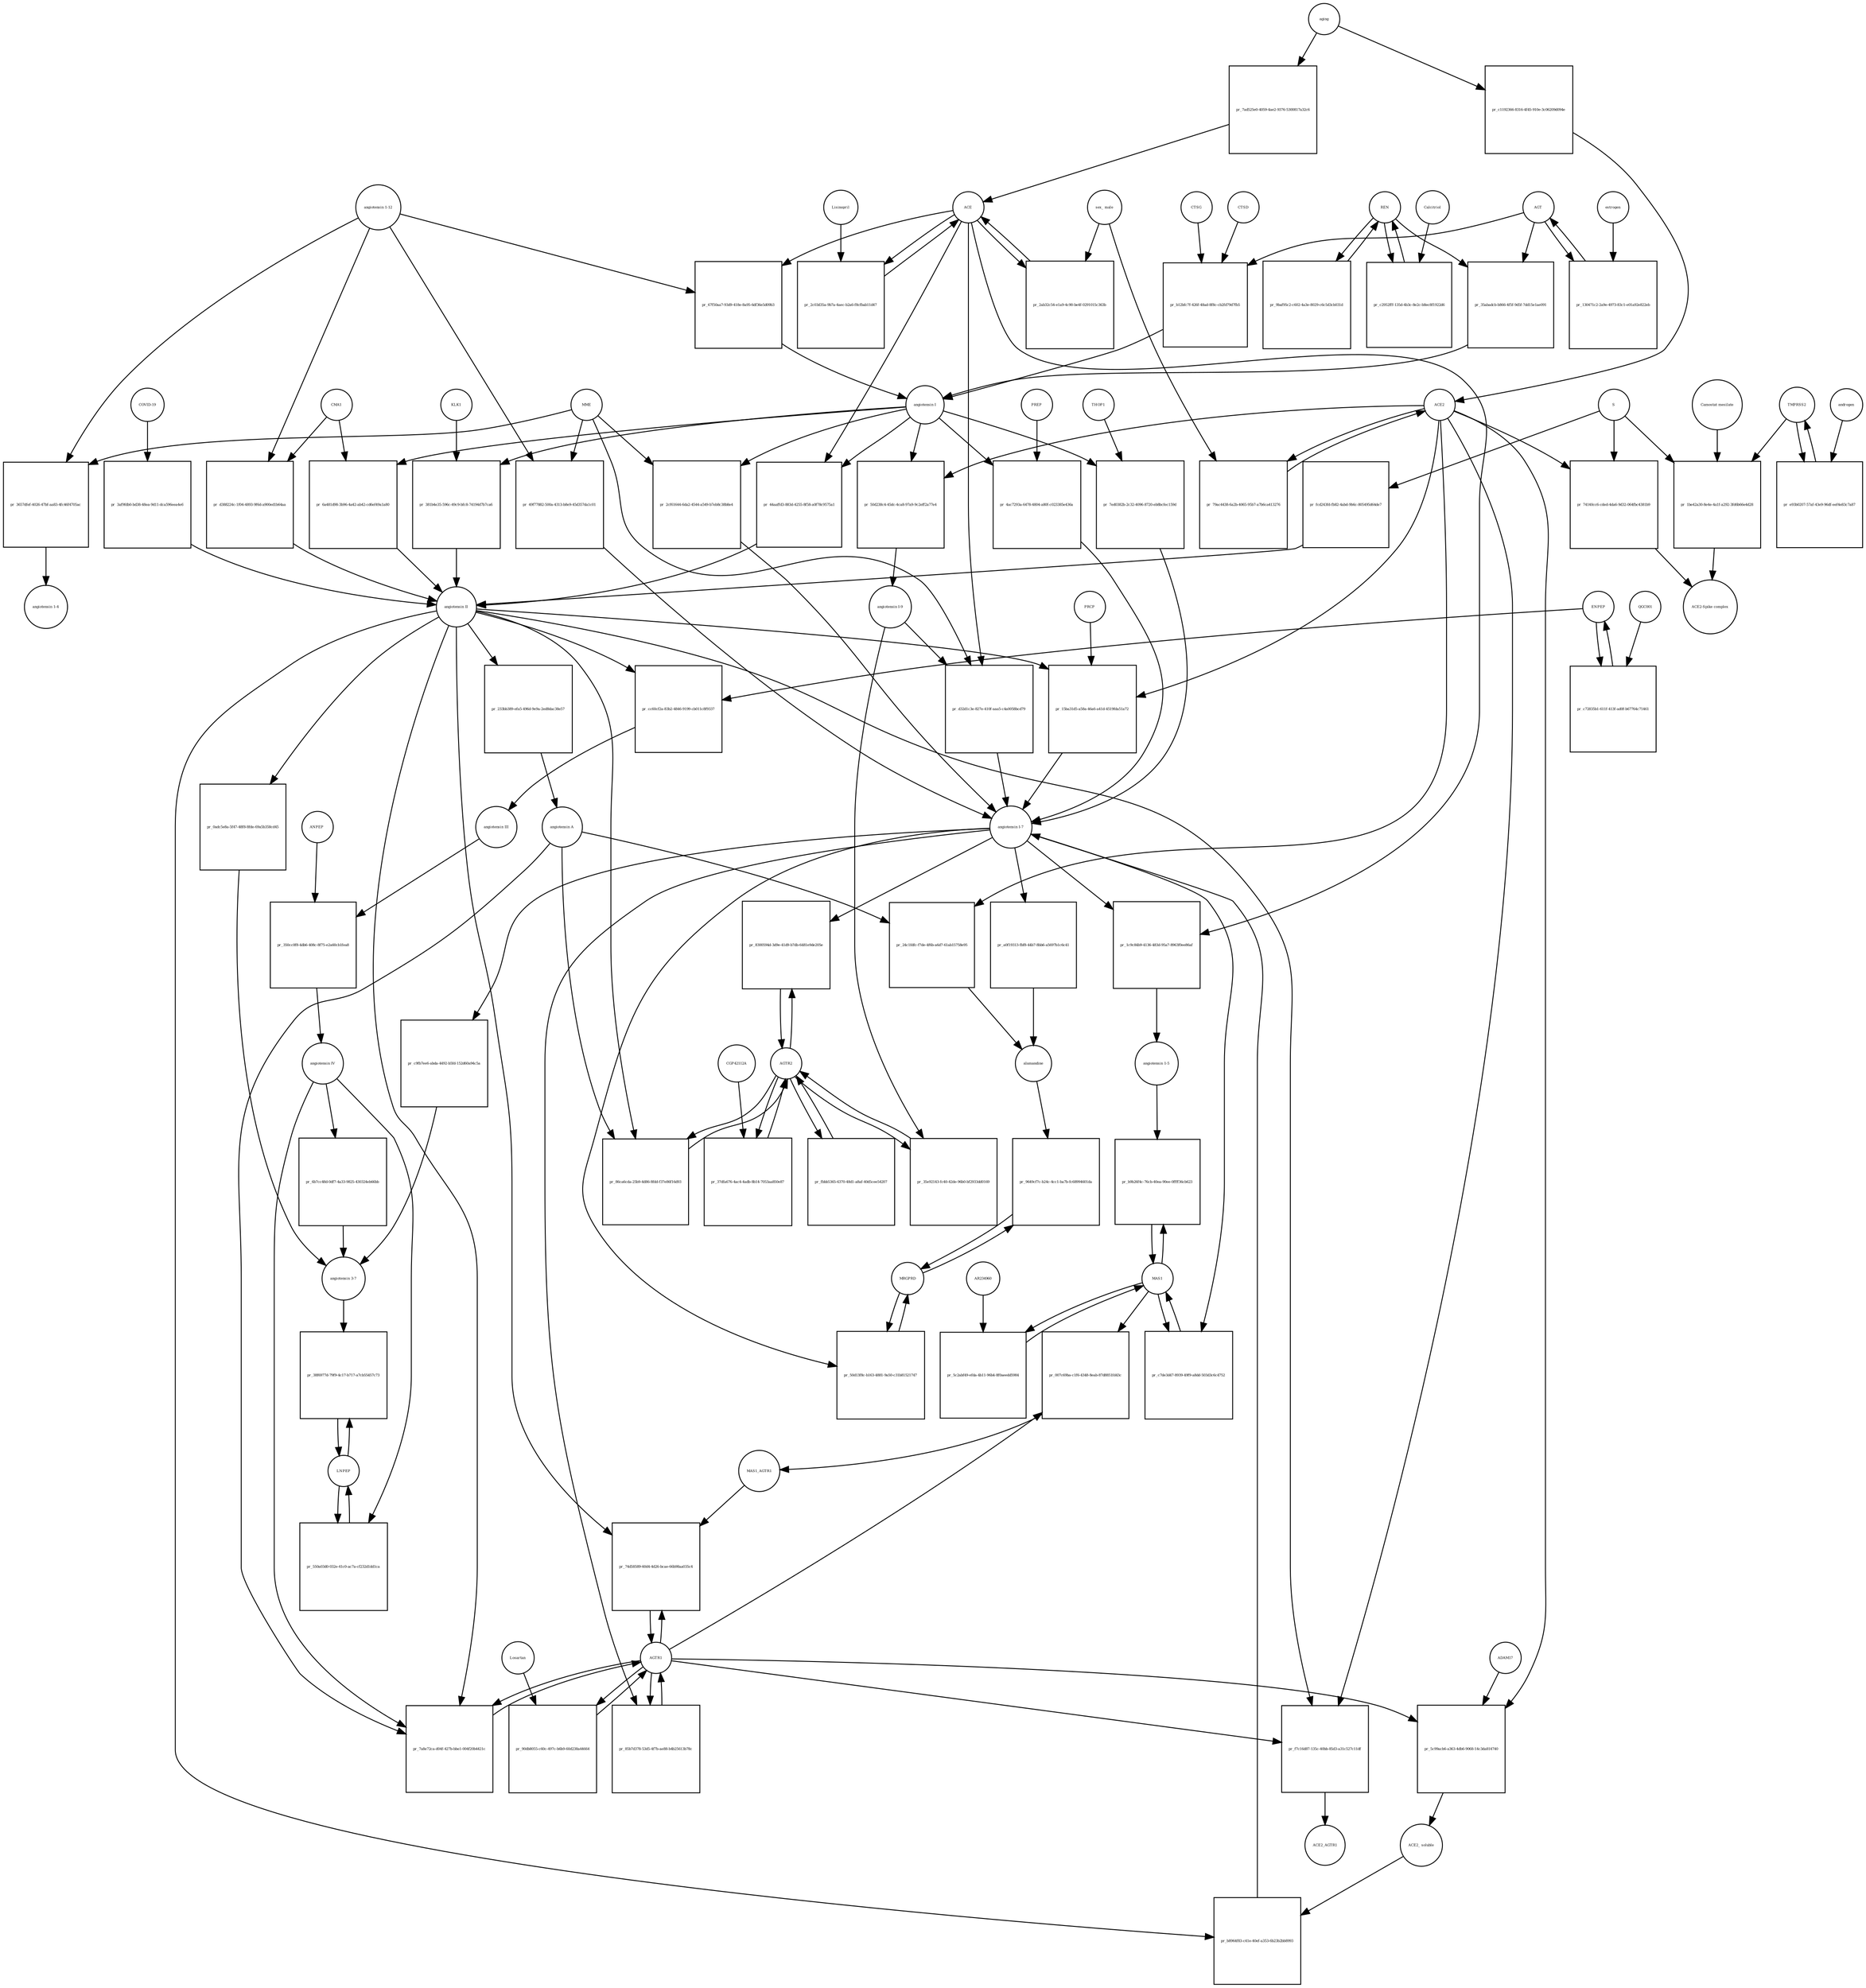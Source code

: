 strict digraph  {
"angiotensin I" [annotation="urn_miriam_obo.chebi_CHEBI%3A2718", bipartite=0, cls="simple chemical", fontsize=4, label="angiotensin I", shape=circle];
"pr_44aaffd3-883d-4255-8f58-a0f78c9575a1" [annotation="", bipartite=1, cls=process, fontsize=4, label="pr_44aaffd3-883d-4255-8f58-a0f78c9575a1", shape=square];
"angiotensin II" [annotation="urn_miriam_obo.chebi_CHEBI%3A2718", bipartite=0, cls="simple chemical", fontsize=4, label="angiotensin II", shape=circle];
ACE [annotation="urn_miriam_hgnc_HGNC%3A2707", bipartite=0, cls=macromolecule, fontsize=4, label=ACE, shape=circle];
"pr_50d238c4-45dc-4ca8-97a9-9c2eff2a77e4" [annotation="", bipartite=1, cls=process, fontsize=4, label="pr_50d238c4-45dc-4ca8-97a9-9c2eff2a77e4", shape=square];
"angiotensin I-9" [annotation="urn_miriam_obo.chebi_CHEBI%3A80128", bipartite=0, cls="simple chemical", fontsize=4, label="angiotensin I-9", shape=circle];
ACE2 [annotation="urn_miriam_hgnc_HGNC%3A13557", bipartite=0, cls=macromolecule, fontsize=4, label=ACE2, shape=circle];
"pr_d32d1c3e-827e-410f-aaa5-c4a0058bcd79" [annotation="", bipartite=1, cls=process, fontsize=4, label="pr_d32d1c3e-827e-410f-aaa5-c4a0058bcd79", shape=square];
"angiotensin I-7" [annotation="urn_miriam_obo.chebi_CHEBI%3A55438", bipartite=0, cls="simple chemical", fontsize=4, label="angiotensin I-7", shape=circle];
MME [annotation="urn_miriam_hgnc_HGNC%3A7154", bipartite=0, cls=macromolecule, fontsize=4, label=MME, shape=circle];
"pr_15ba31d5-a58a-46a6-a41d-4519fda51a72" [annotation="", bipartite=1, cls=process, fontsize=4, label="pr_15ba31d5-a58a-46a6-a41d-4519fda51a72", shape=square];
PRCP [annotation="urn_miriam_hgnc_HGNC%3A9344", bipartite=0, cls=macromolecule, fontsize=4, label=PRCP, shape=circle];
"pr_1c9c84b9-4136-483d-95a7-8963f0ee86af" [annotation="", bipartite=1, cls=process, fontsize=4, label="pr_1c9c84b9-4136-483d-95a7-8963f0ee86af", shape=square];
"angiotensin 1-5" [annotation="urn_miriam_obo.chebi_CHEBI%3A80129", bipartite=0, cls="simple chemical", fontsize=4, label="angiotensin 1-5", shape=circle];
REN [annotation="urn_miriam_hgnc_HGNC%3A9958", bipartite=0, cls=macromolecule, fontsize=4, label=REN, shape=circle];
"pr_c2952fff-135d-4b3c-8e2c-b8ec8f1922d6" [annotation="", bipartite=1, cls="omitted process", fontsize=4, label="pr_c2952fff-135d-4b3c-8e2c-b8ec8f1922d6", shape=square];
Calcitriol [annotation="urn_miriam_obo.chebi_CHEBI%3A17823", bipartite=0, cls="simple chemical", fontsize=4, label=Calcitriol, shape=circle];
AGT [annotation="urn_miriam_hgnc_HGNC%3A333", bipartite=0, cls=macromolecule, fontsize=4, label=AGT, shape=circle];
"pr_35abadcb-b866-4f5f-9d5f-7dd15e1ae091" [annotation="", bipartite=1, cls=process, fontsize=4, label="pr_35abadcb-b866-4f5f-9d5f-7dd15e1ae091", shape=square];
"pr_2cf61644-6da2-4544-a549-b7eb8c38b8e4" [annotation="", bipartite=1, cls=process, fontsize=4, label="pr_2cf61644-6da2-4544-a549-b7eb8c38b8e4", shape=square];
MAS1 [annotation="urn_miriam_hgnc_HGNC%3A6899", bipartite=0, cls=macromolecule, fontsize=4, label=MAS1, shape=circle];
"pr_b9b26f4c-76cb-40ea-90ee-0ffff36cb623" [annotation="", bipartite=1, cls=process, fontsize=4, label="pr_b9b26f4c-76cb-40ea-90ee-0ffff36cb623", shape=square];
"pr_a0f19313-fbf8-44b7-8bb6-a5697b1c6c41" [annotation="", bipartite=1, cls=process, fontsize=4, label="pr_a0f19313-fbf8-44b7-8bb6-a5697b1c6c41", shape=square];
alamandine [annotation="", bipartite=0, cls="simple chemical", fontsize=4, label=alamandine, shape=circle];
"pr_233bb389-efa5-496d-9e9a-2ed8dac38e57" [annotation="", bipartite=1, cls=process, fontsize=4, label="pr_233bb389-efa5-496d-9e9a-2ed8dac38e57", shape=square];
"angiotensin A" [annotation="urn_miriam_kegg.compound_C20970", bipartite=0, cls="simple chemical", fontsize=4, label="angiotensin A", shape=circle];
"pr_24c1fdfc-f7de-4f6b-a6d7-61ab15758e95" [annotation="", bipartite=1, cls=process, fontsize=4, label="pr_24c1fdfc-f7de-4f6b-a6d7-61ab15758e95", shape=square];
"pr_cc60cf2a-83b2-4846-9199-cb011c8f9337" [annotation="", bipartite=1, cls=process, fontsize=4, label="pr_cc60cf2a-83b2-4846-9199-cb011c8f9337", shape=square];
"angiotensin III" [annotation="urn_miriam_obo.chebi_CHEBI%3A89666", bipartite=0, cls="simple chemical", fontsize=4, label="angiotensin III", shape=circle];
ENPEP [annotation="", bipartite=0, cls=macromolecule, fontsize=4, label=ENPEP, shape=circle];
"pr_350cc0f8-4db6-408c-8f75-e2a60cb1fea8" [annotation="", bipartite=1, cls=process, fontsize=4, label="pr_350cc0f8-4db6-408c-8f75-e2a60cb1fea8", shape=square];
"angiotensin IV" [annotation="urn_miriam_pubmed_32333398|urn_miriam_obo.chebi_CHEBI%3A80127", bipartite=0, cls="simple chemical", fontsize=4, label="angiotensin IV", shape=circle];
"ANPEP " [annotation="urn_miriam_hgnc_HGNC%3A500", bipartite=0, cls=macromolecule, fontsize=4, label="ANPEP ", shape=circle];
AGTR2 [annotation="urn_miriam_hgnc_HGNC%3A338", bipartite=0, cls=macromolecule, fontsize=4, label=AGTR2, shape=circle];
"pr_37dfa676-4ac4-4adb-8b14-7053aa850e87" [annotation="", bipartite=1, cls=process, fontsize=4, label="pr_37dfa676-4ac4-4adb-8b14-7053aa850e87", shape=square];
CGP42112A [annotation="urn_miriam_obo.chebi_CHEBI%3A147302", bipartite=0, cls="simple chemical", fontsize=4, label=CGP42112A, shape=circle];
"pr_9baf95c2-c602-4a3e-8029-c6c5d3cb031d" [annotation="", bipartite=1, cls=process, fontsize=4, label="pr_9baf95c2-c602-4a3e-8029-c6c5d3cb031d", shape=square];
"pr_5c99acb6-a363-4db6-9068-14c3da814740" [annotation="", bipartite=1, cls=process, fontsize=4, label="pr_5c99acb6-a363-4db6-9068-14c3da814740", shape=square];
"ACE2_ soluble" [annotation="urn_miriam_hgnc.symbol_ACE2", bipartite=0, cls=macromolecule, fontsize=4, label="ACE2_ soluble", shape=circle];
ADAM17 [annotation="urn_miriam_hgnc_HGNC%3A195", bipartite=0, cls=macromolecule, fontsize=4, label=ADAM17, shape=circle];
AGTR1 [annotation="urn_miriam_hgnc_HGNC%3A336", bipartite=0, cls=macromolecule, fontsize=4, label=AGTR1, shape=circle];
"pr_86ca6cda-25b9-4d86-8fdd-f37e86f16d93" [annotation="", bipartite=1, cls=process, fontsize=4, label="pr_86ca6cda-25b9-4d86-8fdd-f37e86f16d93", shape=square];
"pr_c1192366-8316-4f45-910e-3c06209d094e" [annotation="", bipartite=1, cls=process, fontsize=4, label="pr_c1192366-8316-4f45-910e-3c06209d094e", shape=square];
aging [annotation="urn_miriam_obo.go_GO%3A0007568", bipartite=0, cls=phenotype, fontsize=4, label=aging, shape=circle];
MRGPRD [annotation="urn_miriam_hgnc_HGNC%3A29626", bipartite=0, cls=macromolecule, fontsize=4, label=MRGPRD, shape=circle];
"pr_9649cf7c-b24c-4cc1-ba7b-fc68994601da" [annotation="", bipartite=1, cls=process, fontsize=4, label="pr_9649cf7c-b24c-4cc1-ba7b-fc68994601da", shape=square];
"pr_b8964f83-c41e-40ef-a353-6b23b2bb8993" [annotation="", bipartite=1, cls=process, fontsize=4, label="pr_b8964f83-c41e-40ef-a353-6b23b2bb8993", shape=square];
"pr_7ad525e0-4059-4ae2-9376-5300817a32c6" [annotation="", bipartite=1, cls=process, fontsize=4, label="pr_7ad525e0-4059-4ae2-9376-5300817a32c6", shape=square];
"pr_79ac4438-6a2b-4065-95b7-a7b6ca413276" [annotation="", bipartite=1, cls=process, fontsize=4, label="pr_79ac4438-6a2b-4065-95b7-a7b6ca413276", shape=square];
"sex_ male" [annotation=urn_miriam_mesh_D008297, bipartite=0, cls=phenotype, fontsize=4, label="sex_ male", shape=circle];
"pr_fcd243fd-fb82-4abd-9b6c-805495d64de7" [annotation="", bipartite=1, cls=process, fontsize=4, label="pr_fcd243fd-fb82-4abd-9b6c-805495d64de7", shape=square];
S [annotation="urn_miriam_uniprot_P0DTC2|urn_miriam_uniprot_P59594", bipartite=0, cls=macromolecule, fontsize=4, label=S, shape=circle];
"pr_2ab32c54-e1a9-4c90-be4f-0291015c363b" [annotation="", bipartite=1, cls=process, fontsize=4, label="pr_2ab32c54-e1a9-4c90-be4f-0291015c363b", shape=square];
"pr_7a8e72ca-d04f-427b-bbe1-004f20b4421c" [annotation="", bipartite=1, cls=process, fontsize=4, label="pr_7a8e72ca-d04f-427b-bbe1-004f20b4421c", shape=square];
"pr_f7c16d87-135c-40bb-85d3-a31c527c11df" [annotation="", bipartite=1, cls=process, fontsize=4, label="pr_f7c16d87-135c-40bb-85d3-a31c527c11df", shape=square];
ACE2_AGTR1 [annotation=urn_miriam_pubmed_25225202, bipartite=0, cls=complex, fontsize=4, label=ACE2_AGTR1, shape=circle];
"pr_74140cc6-cded-4da6-9d32-064fbc4381b9" [annotation="", bipartite=1, cls=process, fontsize=4, label="pr_74140cc6-cded-4da6-9d32-064fbc4381b9", shape=square];
"ACE2-Spike complex" [annotation=urn_miriam_pubmed_32275855, bipartite=0, cls=complex, fontsize=4, label="ACE2-Spike complex", shape=circle];
"pr_3af9fdb0-bd38-48ea-9d11-dca596eea4e6" [annotation="", bipartite=1, cls=process, fontsize=4, label="pr_3af9fdb0-bd38-48ea-9d11-dca596eea4e6", shape=square];
"COVID-19" [annotation="urn_miriam_taxonomy_2697049|urn_miriam_mesh_C000657245", bipartite=0, cls=phenotype, fontsize=4, label="COVID-19", shape=circle];
"angiotensin 1-12" [annotation=urn_miriam_pubmed_27465904, bipartite=0, cls="simple chemical", fontsize=4, label="angiotensin 1-12", shape=circle];
"pr_d388224c-1f04-4893-9f6d-a900ed1b64aa" [annotation="", bipartite=1, cls=process, fontsize=4, label="pr_d388224c-1f04-4893-9f6d-a900ed1b64aa", shape=square];
CMA1 [annotation="urn_miriam_hgnc_HGNC%3A2097", bipartite=0, cls=macromolecule, fontsize=4, label=CMA1, shape=circle];
TMPRSS2 [annotation="urn_miriam_hgnc_HGNC%3A11876", bipartite=0, cls=macromolecule, fontsize=4, label=TMPRSS2, shape=circle];
"pr_e93b0207-57af-43e9-96df-eef4e83c7a87" [annotation="", bipartite=1, cls="omitted process", fontsize=4, label="pr_e93b0207-57af-43e9-96df-eef4e83c7a87", shape=square];
androgen [annotation="urn_miriam_obo.chebi_CHEBI%3A50113", bipartite=0, cls="simple chemical", fontsize=4, label=androgen, shape=circle];
"pr_130471c2-2a9e-4973-83c1-e01a92e822eb" [annotation="", bipartite=1, cls="omitted process", fontsize=4, label="pr_130471c2-2a9e-4973-83c1-e01a92e822eb", shape=square];
estrogen [annotation="urn_miriam_obo.chebi_CHEBI%3A50114", bipartite=0, cls="simple chemical", fontsize=4, label=estrogen, shape=circle];
"pr_3657dfef-4026-47bf-aa83-4fc46f4705ac" [annotation="", bipartite=1, cls=process, fontsize=4, label="pr_3657dfef-4026-47bf-aa83-4fc46f4705ac", shape=square];
"angiotensin 1-4" [annotation=urn_miriam_pubmed_22490446, bipartite=0, cls="simple chemical", fontsize=4, label="angiotensin 1-4", shape=circle];
"pr_007c69ba-c1f6-4348-8eab-87d8851fd43c" [annotation="", bipartite=1, cls=process, fontsize=4, label="pr_007c69ba-c1f6-4348-8eab-87d8851fd43c", shape=square];
MAS1_AGTR1 [annotation=urn_miriam_pubmed_15809376, bipartite=0, cls=complex, fontsize=4, label=MAS1_AGTR1, shape=circle];
"pr_74d58589-60d4-4d26-bcae-66b98aa035c4" [annotation="", bipartite=1, cls=process, fontsize=4, label="pr_74d58589-60d4-4d26-bcae-66b98aa035c4", shape=square];
"pr_2c03d35a-9b7a-4aec-b2a6-f8cfbab11d47" [annotation="", bipartite=1, cls=process, fontsize=4, label="pr_2c03d35a-9b7a-4aec-b2a6-f8cfbab11d47", shape=square];
Lisinopril [annotation="urn_miriam_obo.chebi_CHEBI%3A43755", bipartite=0, cls="simple chemical", fontsize=4, label=Lisinopril, shape=circle];
"pr_67f50aa7-93d9-418e-8a95-6df36e5d09b3" [annotation="", bipartite=1, cls=process, fontsize=4, label="pr_67f50aa7-93d9-418e-8a95-6df36e5d09b3", shape=square];
LNPEP [annotation="urn_miriam_hgnc_HGNC%3A6656", bipartite=0, cls=macromolecule, fontsize=4, label=LNPEP, shape=circle];
"pr_550a03d0-032e-41c0-ac7a-cf232d1dd1ca" [annotation="", bipartite=1, cls=process, fontsize=4, label="pr_550a03d0-032e-41c0-ac7a-cf232d1dd1ca", shape=square];
"pr_49f77882-500a-4313-b8e9-45d357da1c01" [annotation="", bipartite=1, cls=process, fontsize=4, label="pr_49f77882-500a-4313-b8e9-45d357da1c01", shape=square];
"pr_5c2abf49-efda-4b11-96b4-8f0aeedd5984" [annotation="", bipartite=1, cls=process, fontsize=4, label="pr_5c2abf49-efda-4b11-96b4-8f0aeedd5984", shape=square];
AR234960 [annotation="urn_miriam_pubchem.compound_146025955", bipartite=0, cls="simple chemical", fontsize=4, label=AR234960, shape=circle];
"pr_c72835b1-611f-413f-ad0f-b67764c71461" [annotation="", bipartite=1, cls=process, fontsize=4, label="pr_c72835b1-611f-413f-ad0f-b67764c71461", shape=square];
QGC001 [annotation=urn_miriam_pubmed_24337978, bipartite=0, cls="simple chemical", fontsize=4, label=QGC001, shape=circle];
"pr_b12bfc7f-426f-48ad-8f8c-cb2fd79d7fb5" [annotation="", bipartite=1, cls=process, fontsize=4, label="pr_b12bfc7f-426f-48ad-8f8c-cb2fd79d7fb5", shape=square];
CTSD [annotation="urn_miriam_hgnc_HGNC%3A2529", bipartite=0, cls=macromolecule, fontsize=4, label=CTSD, shape=circle];
CTSG [annotation="urn_miriam_hgnc_HGNC%3A2532", bipartite=0, cls=macromolecule, fontsize=4, label=CTSG, shape=circle];
"pr_6a481d98-3b96-4a42-ab42-cd6ef49a1a80" [annotation="", bipartite=1, cls=process, fontsize=4, label="pr_6a481d98-3b96-4a42-ab42-cd6ef49a1a80", shape=square];
"pr_381b4e35-596c-49c9-bfc8-74194d7b7ca6" [annotation="", bipartite=1, cls=process, fontsize=4, label="pr_381b4e35-596c-49c9-bfc8-74194d7b7ca6", shape=square];
KLK1 [annotation="urn_miriam_hgnc_HGNC%3A6357|urn_miriam_pubmed_6555043", bipartite=0, cls=macromolecule, fontsize=4, label=KLK1, shape=circle];
"pr_7ed0382b-2c32-4096-8720-eb8bcfec159d" [annotation="", bipartite=1, cls=process, fontsize=4, label="pr_7ed0382b-2c32-4096-8720-eb8bcfec159d", shape=square];
THOP1 [annotation="urn_miriam_hgnc_HGNC%3A11793", bipartite=0, cls=macromolecule, fontsize=4, label=THOP1, shape=circle];
"pr_4ac7293a-6478-4804-a80f-c023385e436a" [annotation="", bipartite=1, cls=process, fontsize=4, label="pr_4ac7293a-6478-4804-a80f-c023385e436a", shape=square];
PREP [annotation="urn_miriam_hgnc_HGNC%3A9358", bipartite=0, cls=macromolecule, fontsize=4, label=PREP, shape=circle];
"pr_90db8055-c60c-497c-b6b9-60d238a44664" [annotation="", bipartite=1, cls=process, fontsize=4, label="pr_90db8055-c60c-497c-b6b9-60d238a44664", shape=square];
Losartan [annotation="urn_miriam_obo.chebi_CHEBI%3A6541", bipartite=0, cls="simple chemical", fontsize=4, label=Losartan, shape=circle];
"pr_85b7d378-53d5-4f7b-ae88-b4b25613b78c" [annotation="", bipartite=1, cls=process, fontsize=4, label="pr_85b7d378-53d5-4f7b-ae88-b4b25613b78c", shape=square];
"pr_fbbb5365-6370-48d1-a8af-40d5cee54207" [annotation="", bipartite=1, cls=process, fontsize=4, label="pr_fbbb5365-6370-48d1-a8af-40d5cee54207", shape=square];
"pr_8300594d-3d9e-41d9-b7db-6481e9de205e" [annotation="", bipartite=1, cls=process, fontsize=4, label="pr_8300594d-3d9e-41d9-b7db-6481e9de205e", shape=square];
"pr_35e92143-fc40-42de-96b0-bf2933dd0169" [annotation="", bipartite=1, cls=process, fontsize=4, label="pr_35e92143-fc40-42de-96b0-bf2933dd0169", shape=square];
"pr_c7de3d47-8939-49f9-a8dd-503d3c6c4752" [annotation="", bipartite=1, cls=process, fontsize=4, label="pr_c7de3d47-8939-49f9-a8dd-503d3c6c4752", shape=square];
"pr_50d13f8c-b163-4881-9a50-c31b81521747" [annotation="", bipartite=1, cls=process, fontsize=4, label="pr_50d13f8c-b163-4881-9a50-c31b81521747", shape=square];
"pr_c9fb7ee6-abda-4492-b5fd-152d60a94c5a" [annotation="", bipartite=1, cls=process, fontsize=4, label="pr_c9fb7ee6-abda-4492-b5fd-152d60a94c5a", shape=square];
"angiotensin 3-7" [annotation=urn_miriam_pubmed_30934934, bipartite=0, cls="simple chemical", fontsize=4, label="angiotensin 3-7", shape=circle];
"pr_0adc5e8a-5f47-48f8-8fde-69a5b358cd45" [annotation="", bipartite=1, cls=process, fontsize=4, label="pr_0adc5e8a-5f47-48f8-8fde-69a5b358cd45", shape=square];
"pr_6b7cc48d-0df7-4a33-9825-430324eb66bb" [annotation="", bipartite=1, cls=process, fontsize=4, label="pr_6b7cc48d-0df7-4a33-9825-430324eb66bb", shape=square];
"pr_1be42a30-8e4e-4a1f-a292-3fd6b66e4d28" [annotation="", bipartite=1, cls="omitted process", fontsize=4, label="pr_1be42a30-8e4e-4a1f-a292-3fd6b66e4d28", shape=square];
"Camostat mesilate" [annotation="urn_miriam_obo.chebi_CHEBI%3A135632", bipartite=0, cls="simple chemical", fontsize=4, label="Camostat mesilate", shape=circle];
"pr_38f6977d-79f9-4c17-b717-a7cb55457c73" [annotation="", bipartite=1, cls=process, fontsize=4, label="pr_38f6977d-79f9-4c17-b717-a7cb55457c73", shape=square];
"angiotensin I" -> "pr_44aaffd3-883d-4255-8f58-a0f78c9575a1"  [annotation="", interaction_type=consumption];
"angiotensin I" -> "pr_50d238c4-45dc-4ca8-97a9-9c2eff2a77e4"  [annotation="", interaction_type=consumption];
"angiotensin I" -> "pr_2cf61644-6da2-4544-a549-b7eb8c38b8e4"  [annotation="", interaction_type=consumption];
"angiotensin I" -> "pr_6a481d98-3b96-4a42-ab42-cd6ef49a1a80"  [annotation="", interaction_type=consumption];
"angiotensin I" -> "pr_381b4e35-596c-49c9-bfc8-74194d7b7ca6"  [annotation="", interaction_type=consumption];
"angiotensin I" -> "pr_7ed0382b-2c32-4096-8720-eb8bcfec159d"  [annotation="", interaction_type=consumption];
"angiotensin I" -> "pr_4ac7293a-6478-4804-a80f-c023385e436a"  [annotation="", interaction_type=consumption];
"pr_44aaffd3-883d-4255-8f58-a0f78c9575a1" -> "angiotensin II"  [annotation="", interaction_type=production];
"angiotensin II" -> "pr_15ba31d5-a58a-46a6-a41d-4519fda51a72"  [annotation="", interaction_type=consumption];
"angiotensin II" -> "pr_233bb389-efa5-496d-9e9a-2ed8dac38e57"  [annotation="", interaction_type=consumption];
"angiotensin II" -> "pr_cc60cf2a-83b2-4846-9199-cb011c8f9337"  [annotation="", interaction_type=consumption];
"angiotensin II" -> "pr_86ca6cda-25b9-4d86-8fdd-f37e86f16d93"  [annotation="urn_miriam_pubmed_17630322|urn_miriam_taxonomy_9606|urn_miriam_pubmed_17138938", interaction_type=stimulation];
"angiotensin II" -> "pr_b8964f83-c41e-40ef-a353-6b23b2bb8993"  [annotation="", interaction_type=consumption];
"angiotensin II" -> "pr_7a8e72ca-d04f-427b-bbe1-004f20b4421c"  [annotation="urn_miriam_pubmed_17630322|urn_miriam_taxonomy_40674|urn_miriam_pubmed_26497614|urn_miriam_pubmed_32333398|urn_miriam_pubmed_17138938", interaction_type=stimulation];
"angiotensin II" -> "pr_f7c16d87-135c-40bb-85d3-a31c527c11df"  [annotation="urn_miriam_pubmed_25225202|urn_miriam_taxonomy_40674", interaction_type=inhibition];
"angiotensin II" -> "pr_74d58589-60d4-4d26-bcae-66b98aa035c4"  [annotation="urn_miriam_pubmed_15809376|urn_miriam_taxonomy_40674", interaction_type=stimulation];
"angiotensin II" -> "pr_0adc5e8a-5f47-48f8-8fde-69a5b358cd45"  [annotation="", interaction_type=consumption];
ACE -> "pr_44aaffd3-883d-4255-8f58-a0f78c9575a1"  [annotation="urn_miriam_taxonomy_9606|urn_miriam_pubmed_190881|urn_miriam_pubmed_10969042", interaction_type=catalysis];
ACE -> "pr_d32d1c3e-827e-410f-aaa5-c4a0058bcd79"  [annotation="urn_miriam_pubmed_15283675|urn_miriam_taxonomy_9606", interaction_type=catalysis];
ACE -> "pr_1c9c84b9-4136-483d-95a7-8963f0ee86af"  [annotation="urn_miriam_pubmed_10969042|urn_miriam_taxonomy_9606", interaction_type=catalysis];
ACE -> "pr_2ab32c54-e1a9-4c90-be4f-0291015c363b"  [annotation="", interaction_type=consumption];
ACE -> "pr_2c03d35a-9b7a-4aec-b2a6-f8cfbab11d47"  [annotation="", interaction_type=consumption];
ACE -> "pr_67f50aa7-93d9-418e-8a95-6df36e5d09b3"  [annotation="urn_miriam_pubmed_22490446|urn_miriam_taxonomy_10116", interaction_type=catalysis];
"pr_50d238c4-45dc-4ca8-97a9-9c2eff2a77e4" -> "angiotensin I-9"  [annotation="", interaction_type=production];
"angiotensin I-9" -> "pr_d32d1c3e-827e-410f-aaa5-c4a0058bcd79"  [annotation="", interaction_type=consumption];
"angiotensin I-9" -> "pr_35e92143-fc40-42de-96b0-bf2933dd0169"  [annotation="urn_miriam_pubmed_30048754|urn_miriam_taxonomy_10116", interaction_type=stimulation];
ACE2 -> "pr_50d238c4-45dc-4ca8-97a9-9c2eff2a77e4"  [annotation="urn_miriam_pubmed_10969042|urn_miriam_taxonomy_9606", interaction_type=catalysis];
ACE2 -> "pr_15ba31d5-a58a-46a6-a41d-4519fda51a72"  [annotation="urn_miriam_taxonomy_10090|urn_miriam_pubmed_23392115", interaction_type=catalysis];
ACE2 -> "pr_24c1fdfc-f7de-4f6b-a6d7-61ab15758e95"  [annotation="urn_miriam_pubmed_23446738|urn_miriam_taxonomy_9606", interaction_type=catalysis];
ACE2 -> "pr_5c99acb6-a363-4db6-9068-14c3da814740"  [annotation="", interaction_type=consumption];
ACE2 -> "pr_79ac4438-6a2b-4065-95b7-a7b6ca413276"  [annotation="", interaction_type=consumption];
ACE2 -> "pr_f7c16d87-135c-40bb-85d3-a31c527c11df"  [annotation="", interaction_type=consumption];
ACE2 -> "pr_74140cc6-cded-4da6-9d32-064fbc4381b9"  [annotation="", interaction_type=consumption];
"pr_d32d1c3e-827e-410f-aaa5-c4a0058bcd79" -> "angiotensin I-7"  [annotation="", interaction_type=production];
"angiotensin I-7" -> "pr_1c9c84b9-4136-483d-95a7-8963f0ee86af"  [annotation="", interaction_type=consumption];
"angiotensin I-7" -> "pr_a0f19313-fbf8-44b7-8bb6-a5697b1c6c41"  [annotation="", interaction_type=consumption];
"angiotensin I-7" -> "pr_85b7d378-53d5-4f7b-ae88-b4b25613b78c"  [annotation="urn_miriam_pubmed_29928987|urn_miriam_taxonomy_9606", interaction_type=inhibition];
"angiotensin I-7" -> "pr_8300594d-3d9e-41d9-b7db-6481e9de205e"  [annotation="urn_miriam_pubmed_15767466|urn_miriam_taxonomy_10116", interaction_type=stimulation];
"angiotensin I-7" -> "pr_c7de3d47-8939-49f9-a8dd-503d3c6c4752"  [annotation="urn_miriam_pubmed_27217404|urn_miriam_taxonomy_9606", interaction_type=stimulation];
"angiotensin I-7" -> "pr_50d13f8c-b163-4881-9a50-c31b81521747"  [annotation="urn_miriam_pubmed_27217404|urn_miriam_taxonomy_9606", interaction_type=stimulation];
"angiotensin I-7" -> "pr_c9fb7ee6-abda-4492-b5fd-152d60a94c5a"  [annotation="", interaction_type=consumption];
MME -> "pr_d32d1c3e-827e-410f-aaa5-c4a0058bcd79"  [annotation="urn_miriam_pubmed_15283675|urn_miriam_taxonomy_9606", interaction_type=catalysis];
MME -> "pr_2cf61644-6da2-4544-a549-b7eb8c38b8e4"  [annotation="urn_miriam_taxonomy_9606|urn_miriam_pubmed_15283675", interaction_type=catalysis];
MME -> "pr_3657dfef-4026-47bf-aa83-4fc46f4705ac"  [annotation="urn_miriam_pubmed_22490446|urn_miriam_taxonomy_10116", interaction_type=catalysis];
MME -> "pr_49f77882-500a-4313-b8e9-45d357da1c01"  [annotation="urn_miriam_pubmed_22490446|urn_miriam_taxonomy_10116", interaction_type=catalysis];
"pr_15ba31d5-a58a-46a6-a41d-4519fda51a72" -> "angiotensin I-7"  [annotation="", interaction_type=production];
PRCP -> "pr_15ba31d5-a58a-46a6-a41d-4519fda51a72"  [annotation="urn_miriam_taxonomy_10090|urn_miriam_pubmed_23392115", interaction_type=catalysis];
"pr_1c9c84b9-4136-483d-95a7-8963f0ee86af" -> "angiotensin 1-5"  [annotation="", interaction_type=production];
"angiotensin 1-5" -> "pr_b9b26f4c-76cb-40ea-90ee-0ffff36cb623"  [annotation="urn_miriam_pubmed_27660028|urn_miriam_taxonomy_10116|urn_miriam_taxonomy_9606|urn_miriam_pubmed_27217404", interaction_type=stimulation];
REN -> "pr_c2952fff-135d-4b3c-8e2c-b8ec8f1922d6"  [annotation="", interaction_type=consumption];
REN -> "pr_35abadcb-b866-4f5f-9d5f-7dd15e1ae091"  [annotation="urn_miriam_pubmed_10585461|urn_miriam_pubmed_30934934|urn_miriam_pubmed_6172448|urn_miriam_taxonomy_9606", interaction_type=catalysis];
REN -> "pr_9baf95c2-c602-4a3e-8029-c6c5d3cb031d"  [annotation="", interaction_type=consumption];
"pr_c2952fff-135d-4b3c-8e2c-b8ec8f1922d6" -> REN  [annotation="", interaction_type=production];
Calcitriol -> "pr_c2952fff-135d-4b3c-8e2c-b8ec8f1922d6"  [annotation="", interaction_type=inhibition];
AGT -> "pr_35abadcb-b866-4f5f-9d5f-7dd15e1ae091"  [annotation="", interaction_type=consumption];
AGT -> "pr_130471c2-2a9e-4973-83c1-e01a92e822eb"  [annotation="", interaction_type=consumption];
AGT -> "pr_b12bfc7f-426f-48ad-8f8c-cb2fd79d7fb5"  [annotation="", interaction_type=consumption];
"pr_35abadcb-b866-4f5f-9d5f-7dd15e1ae091" -> "angiotensin I"  [annotation="", interaction_type=production];
"pr_2cf61644-6da2-4544-a549-b7eb8c38b8e4" -> "angiotensin I-7"  [annotation="", interaction_type=production];
MAS1 -> "pr_b9b26f4c-76cb-40ea-90ee-0ffff36cb623"  [annotation="", interaction_type=consumption];
MAS1 -> "pr_007c69ba-c1f6-4348-8eab-87d8851fd43c"  [annotation="", interaction_type=consumption];
MAS1 -> "pr_5c2abf49-efda-4b11-96b4-8f0aeedd5984"  [annotation="", interaction_type=consumption];
MAS1 -> "pr_c7de3d47-8939-49f9-a8dd-503d3c6c4752"  [annotation="", interaction_type=consumption];
"pr_b9b26f4c-76cb-40ea-90ee-0ffff36cb623" -> MAS1  [annotation="", interaction_type=production];
"pr_a0f19313-fbf8-44b7-8bb6-a5697b1c6c41" -> alamandine  [annotation="", interaction_type=production];
alamandine -> "pr_9649cf7c-b24c-4cc1-ba7b-fc68994601da"  [annotation="urn_miriam_pubmed_23446738|urn_miriam_taxonomy_9606", interaction_type=stimulation];
"pr_233bb389-efa5-496d-9e9a-2ed8dac38e57" -> "angiotensin A"  [annotation="", interaction_type=production];
"angiotensin A" -> "pr_24c1fdfc-f7de-4f6b-a6d7-61ab15758e95"  [annotation="", interaction_type=consumption];
"angiotensin A" -> "pr_86ca6cda-25b9-4d86-8fdd-f37e86f16d93"  [annotation="urn_miriam_pubmed_17630322|urn_miriam_taxonomy_9606|urn_miriam_pubmed_17138938", interaction_type=stimulation];
"angiotensin A" -> "pr_7a8e72ca-d04f-427b-bbe1-004f20b4421c"  [annotation="urn_miriam_pubmed_17630322|urn_miriam_taxonomy_40674|urn_miriam_pubmed_26497614|urn_miriam_pubmed_32333398|urn_miriam_pubmed_17138938", interaction_type=stimulation];
"pr_24c1fdfc-f7de-4f6b-a6d7-61ab15758e95" -> alamandine  [annotation="", interaction_type=production];
"pr_cc60cf2a-83b2-4846-9199-cb011c8f9337" -> "angiotensin III"  [annotation="", interaction_type=production];
"angiotensin III" -> "pr_350cc0f8-4db6-408c-8f75-e2a60cb1fea8"  [annotation="", interaction_type=consumption];
ENPEP -> "pr_cc60cf2a-83b2-4846-9199-cb011c8f9337"  [annotation="urn_miriam_pubmed_8876246|urn_miriam_taxonomy_10090", interaction_type=catalysis];
ENPEP -> "pr_c72835b1-611f-413f-ad0f-b67764c71461"  [annotation="", interaction_type=consumption];
"pr_350cc0f8-4db6-408c-8f75-e2a60cb1fea8" -> "angiotensin IV"  [annotation="", interaction_type=production];
"angiotensin IV" -> "pr_7a8e72ca-d04f-427b-bbe1-004f20b4421c"  [annotation="urn_miriam_pubmed_17630322|urn_miriam_taxonomy_40674|urn_miriam_pubmed_26497614|urn_miriam_pubmed_32333398|urn_miriam_pubmed_17138938", interaction_type=stimulation];
"angiotensin IV" -> "pr_550a03d0-032e-41c0-ac7a-cf232d1dd1ca"  [annotation="urn_miriam_pubmed_11707427|urn_miriam_taxonomy_10090", interaction_type=stimulation];
"angiotensin IV" -> "pr_6b7cc48d-0df7-4a33-9825-430324eb66bb"  [annotation="", interaction_type=consumption];
"ANPEP " -> "pr_350cc0f8-4db6-408c-8f75-e2a60cb1fea8"  [annotation="urn_miriam_pubmed_8876246|urn_miriam_taxonomy_10090", interaction_type=catalysis];
AGTR2 -> "pr_37dfa676-4ac4-4adb-8b14-7053aa850e87"  [annotation="", interaction_type=consumption];
AGTR2 -> "pr_86ca6cda-25b9-4d86-8fdd-f37e86f16d93"  [annotation="", interaction_type=consumption];
AGTR2 -> "pr_fbbb5365-6370-48d1-a8af-40d5cee54207"  [annotation="", interaction_type=consumption];
AGTR2 -> "pr_8300594d-3d9e-41d9-b7db-6481e9de205e"  [annotation="", interaction_type=consumption];
AGTR2 -> "pr_35e92143-fc40-42de-96b0-bf2933dd0169"  [annotation="", interaction_type=consumption];
"pr_37dfa676-4ac4-4adb-8b14-7053aa850e87" -> AGTR2  [annotation="", interaction_type=production];
CGP42112A -> "pr_37dfa676-4ac4-4adb-8b14-7053aa850e87"  [annotation=urn_miriam_pubmed_25014541, interaction_type=stimulation];
"pr_9baf95c2-c602-4a3e-8029-c6c5d3cb031d" -> REN  [annotation="", interaction_type=production];
"pr_5c99acb6-a363-4db6-9068-14c3da814740" -> "ACE2_ soluble"  [annotation="", interaction_type=production];
"ACE2_ soluble" -> "pr_b8964f83-c41e-40ef-a353-6b23b2bb8993"  [annotation="urn_miriam_pubmed_28512108|urn_miriam_taxonomy_9606", interaction_type=stimulation];
ADAM17 -> "pr_5c99acb6-a363-4db6-9068-14c3da814740"  [annotation="urn_miriam_pubmed_24227843|urn_miriam_taxonomy_9606|urn_miriam_pubmed_32333398|urn_miriam_pubmed_28512108", interaction_type=catalysis];
AGTR1 -> "pr_5c99acb6-a363-4db6-9068-14c3da814740"  [annotation="urn_miriam_pubmed_24227843|urn_miriam_taxonomy_9606|urn_miriam_pubmed_32333398|urn_miriam_pubmed_28512108", interaction_type=stimulation];
AGTR1 -> "pr_7a8e72ca-d04f-427b-bbe1-004f20b4421c"  [annotation="", interaction_type=consumption];
AGTR1 -> "pr_f7c16d87-135c-40bb-85d3-a31c527c11df"  [annotation="", interaction_type=consumption];
AGTR1 -> "pr_007c69ba-c1f6-4348-8eab-87d8851fd43c"  [annotation="", interaction_type=consumption];
AGTR1 -> "pr_74d58589-60d4-4d26-bcae-66b98aa035c4"  [annotation="", interaction_type=consumption];
AGTR1 -> "pr_90db8055-c60c-497c-b6b9-60d238a44664"  [annotation="", interaction_type=consumption];
AGTR1 -> "pr_85b7d378-53d5-4f7b-ae88-b4b25613b78c"  [annotation="", interaction_type=consumption];
"pr_86ca6cda-25b9-4d86-8fdd-f37e86f16d93" -> AGTR2  [annotation="", interaction_type=production];
"pr_c1192366-8316-4f45-910e-3c06209d094e" -> ACE2  [annotation="", interaction_type=production];
aging -> "pr_c1192366-8316-4f45-910e-3c06209d094e"  [annotation="urn_miriam_pubmed_20689271|urn_miriam_taxonomy_10116", interaction_type=inhibition];
aging -> "pr_7ad525e0-4059-4ae2-9376-5300817a32c6"  [annotation="urn_miriam_pubmed_20689271|urn_miriam_taxonomy_10116", interaction_type=stimulation];
MRGPRD -> "pr_9649cf7c-b24c-4cc1-ba7b-fc68994601da"  [annotation="", interaction_type=consumption];
MRGPRD -> "pr_50d13f8c-b163-4881-9a50-c31b81521747"  [annotation="", interaction_type=consumption];
"pr_9649cf7c-b24c-4cc1-ba7b-fc68994601da" -> MRGPRD  [annotation="", interaction_type=production];
"pr_b8964f83-c41e-40ef-a353-6b23b2bb8993" -> "angiotensin I-7"  [annotation="", interaction_type=production];
"pr_7ad525e0-4059-4ae2-9376-5300817a32c6" -> ACE  [annotation="", interaction_type=production];
"pr_79ac4438-6a2b-4065-95b7-a7b6ca413276" -> ACE2  [annotation="", interaction_type=production];
"sex_ male" -> "pr_79ac4438-6a2b-4065-95b7-a7b6ca413276"  [annotation="urn_miriam_pubmed_26171856|urn_miriam_taxonomy_10116", interaction_type=stimulation];
"sex_ male" -> "pr_2ab32c54-e1a9-4c90-be4f-0291015c363b"  [annotation="urn_miriam_pubmed_26171856|urn_miriam_taxonomy_10116", interaction_type=stimulation];
"pr_fcd243fd-fb82-4abd-9b6c-805495d64de7" -> "angiotensin II"  [annotation="", interaction_type=production];
S -> "pr_fcd243fd-fb82-4abd-9b6c-805495d64de7"  [annotation="urn_miriam_pubmed_16007097|urn_miriam_taxonomy_10090", interaction_type=stimulation];
S -> "pr_74140cc6-cded-4da6-9d32-064fbc4381b9"  [annotation="", interaction_type=consumption];
S -> "pr_1be42a30-8e4e-4a1f-a292-3fd6b66e4d28"  [annotation="", interaction_type=consumption];
"pr_2ab32c54-e1a9-4c90-be4f-0291015c363b" -> ACE  [annotation="", interaction_type=production];
"pr_7a8e72ca-d04f-427b-bbe1-004f20b4421c" -> AGTR1  [annotation="", interaction_type=production];
"pr_f7c16d87-135c-40bb-85d3-a31c527c11df" -> ACE2_AGTR1  [annotation="", interaction_type=production];
"pr_74140cc6-cded-4da6-9d32-064fbc4381b9" -> "ACE2-Spike complex"  [annotation="", interaction_type=production];
"pr_3af9fdb0-bd38-48ea-9d11-dca596eea4e6" -> "angiotensin II"  [annotation="", interaction_type=production];
"COVID-19" -> "pr_3af9fdb0-bd38-48ea-9d11-dca596eea4e6"  [annotation="urn_miriam_pubmed_32048163|urn_miriam_taxonomy_9606", interaction_type=stimulation];
"angiotensin 1-12" -> "pr_d388224c-1f04-4893-9f6d-a900ed1b64aa"  [annotation="", interaction_type=consumption];
"angiotensin 1-12" -> "pr_3657dfef-4026-47bf-aa83-4fc46f4705ac"  [annotation="", interaction_type=consumption];
"angiotensin 1-12" -> "pr_67f50aa7-93d9-418e-8a95-6df36e5d09b3"  [annotation="", interaction_type=consumption];
"angiotensin 1-12" -> "pr_49f77882-500a-4313-b8e9-45d357da1c01"  [annotation="", interaction_type=consumption];
"pr_d388224c-1f04-4893-9f6d-a900ed1b64aa" -> "angiotensin II"  [annotation="", interaction_type=production];
CMA1 -> "pr_d388224c-1f04-4893-9f6d-a900ed1b64aa"  [annotation="urn_miriam_pubmed_22180785|urn_miriam_taxonomy_9606", interaction_type=catalysis];
CMA1 -> "pr_6a481d98-3b96-4a42-ab42-cd6ef49a1a80"  [annotation="urn_miriam_pubmed_2266130|urn_miriam_taxonomy_9606", interaction_type=catalysis];
TMPRSS2 -> "pr_e93b0207-57af-43e9-96df-eef4e83c7a87"  [annotation="", interaction_type=consumption];
TMPRSS2 -> "pr_1be42a30-8e4e-4a1f-a292-3fd6b66e4d28"  [annotation="urn_miriam_pubmed_32142651|urn_miriam_taxonomy_9606", interaction_type=stimulation];
"pr_e93b0207-57af-43e9-96df-eef4e83c7a87" -> TMPRSS2  [annotation="", interaction_type=production];
androgen -> "pr_e93b0207-57af-43e9-96df-eef4e83c7a87"  [annotation="urn_miriam_pubmed_10485450|urn_miriam_taxonomy_9606", interaction_type=stimulation];
"pr_130471c2-2a9e-4973-83c1-e01a92e822eb" -> AGT  [annotation="", interaction_type=production];
estrogen -> "pr_130471c2-2a9e-4973-83c1-e01a92e822eb"  [annotation=urn_miriam_pubmed_30934934, interaction_type=stimulation];
"pr_3657dfef-4026-47bf-aa83-4fc46f4705ac" -> "angiotensin 1-4"  [annotation="", interaction_type=production];
"pr_007c69ba-c1f6-4348-8eab-87d8851fd43c" -> MAS1_AGTR1  [annotation="", interaction_type=production];
MAS1_AGTR1 -> "pr_74d58589-60d4-4d26-bcae-66b98aa035c4"  [annotation="urn_miriam_pubmed_15809376|urn_miriam_taxonomy_40674", interaction_type=inhibition];
"pr_74d58589-60d4-4d26-bcae-66b98aa035c4" -> AGTR1  [annotation="", interaction_type=production];
"pr_2c03d35a-9b7a-4aec-b2a6-f8cfbab11d47" -> ACE  [annotation="", interaction_type=production];
Lisinopril -> "pr_2c03d35a-9b7a-4aec-b2a6-f8cfbab11d47"  [annotation=urn_miriam_pubmed_2550696, interaction_type=inhibition];
"pr_67f50aa7-93d9-418e-8a95-6df36e5d09b3" -> "angiotensin I"  [annotation="", interaction_type=production];
LNPEP -> "pr_550a03d0-032e-41c0-ac7a-cf232d1dd1ca"  [annotation="", interaction_type=consumption];
LNPEP -> "pr_38f6977d-79f9-4c17-b717-a7cb55457c73"  [annotation="", interaction_type=consumption];
"pr_550a03d0-032e-41c0-ac7a-cf232d1dd1ca" -> LNPEP  [annotation="", interaction_type=production];
"pr_49f77882-500a-4313-b8e9-45d357da1c01" -> "angiotensin I-7"  [annotation="", interaction_type=production];
"pr_5c2abf49-efda-4b11-96b4-8f0aeedd5984" -> MAS1  [annotation="", interaction_type=production];
AR234960 -> "pr_5c2abf49-efda-4b11-96b4-8f0aeedd5984"  [annotation=urn_miriam_pubmed_29287092, interaction_type=stimulation];
"pr_c72835b1-611f-413f-ad0f-b67764c71461" -> ENPEP  [annotation="", interaction_type=production];
QGC001 -> "pr_c72835b1-611f-413f-ad0f-b67764c71461"  [annotation="", interaction_type=inhibition];
"pr_b12bfc7f-426f-48ad-8f8c-cb2fd79d7fb5" -> "angiotensin I"  [annotation="", interaction_type=production];
CTSD -> "pr_b12bfc7f-426f-48ad-8f8c-cb2fd79d7fb5"  [annotation="urn_miriam_pubmed_6172448|urn_miriam_taxonomy_9606", interaction_type=catalysis];
CTSG -> "pr_b12bfc7f-426f-48ad-8f8c-cb2fd79d7fb5"  [annotation="urn_miriam_pubmed_6172448|urn_miriam_taxonomy_9606", interaction_type=catalysis];
"pr_6a481d98-3b96-4a42-ab42-cd6ef49a1a80" -> "angiotensin II"  [annotation="", interaction_type=production];
"pr_381b4e35-596c-49c9-bfc8-74194d7b7ca6" -> "angiotensin II"  [annotation="", interaction_type=production];
KLK1 -> "pr_381b4e35-596c-49c9-bfc8-74194d7b7ca6"  [annotation="urn_miriam_taxonomy_9823|urn_miriam_pubmed_6555043", interaction_type=catalysis];
"pr_7ed0382b-2c32-4096-8720-eb8bcfec159d" -> "angiotensin I-7"  [annotation="", interaction_type=production];
THOP1 -> "pr_7ed0382b-2c32-4096-8720-eb8bcfec159d"  [annotation="urn_miriam_pubmed_24041943|urn_miriam_taxonomy_10116", interaction_type=catalysis];
"pr_4ac7293a-6478-4804-a80f-c023385e436a" -> "angiotensin I-7"  [annotation="", interaction_type=production];
PREP -> "pr_4ac7293a-6478-4804-a80f-c023385e436a"  [annotation="urn_miriam_pubmed_23463883|urn_miriam_taxonomy_40674", interaction_type=catalysis];
"pr_90db8055-c60c-497c-b6b9-60d238a44664" -> AGTR1  [annotation="", interaction_type=production];
Losartan -> "pr_90db8055-c60c-497c-b6b9-60d238a44664"  [annotation="urn_miriam_pubmed_24530803|urn_miriam_taxonomy_8355", interaction_type=inhibition];
"pr_85b7d378-53d5-4f7b-ae88-b4b25613b78c" -> AGTR1  [annotation="", interaction_type=production];
"pr_fbbb5365-6370-48d1-a8af-40d5cee54207" -> AGTR2  [annotation="", interaction_type=production];
"pr_8300594d-3d9e-41d9-b7db-6481e9de205e" -> AGTR2  [annotation="", interaction_type=production];
"pr_35e92143-fc40-42de-96b0-bf2933dd0169" -> AGTR2  [annotation="", interaction_type=production];
"pr_c7de3d47-8939-49f9-a8dd-503d3c6c4752" -> MAS1  [annotation="", interaction_type=production];
"pr_50d13f8c-b163-4881-9a50-c31b81521747" -> MRGPRD  [annotation="", interaction_type=production];
"pr_c9fb7ee6-abda-4492-b5fd-152d60a94c5a" -> "angiotensin 3-7"  [annotation="", interaction_type=production];
"angiotensin 3-7" -> "pr_38f6977d-79f9-4c17-b717-a7cb55457c73"  [annotation=urn_miriam_pubmed_30934934, interaction_type=stimulation];
"pr_0adc5e8a-5f47-48f8-8fde-69a5b358cd45" -> "angiotensin 3-7"  [annotation="", interaction_type=production];
"pr_6b7cc48d-0df7-4a33-9825-430324eb66bb" -> "angiotensin 3-7"  [annotation="", interaction_type=production];
"pr_1be42a30-8e4e-4a1f-a292-3fd6b66e4d28" -> "ACE2-Spike complex"  [annotation="", interaction_type=production];
"Camostat mesilate" -> "pr_1be42a30-8e4e-4a1f-a292-3fd6b66e4d28"  [annotation="urn_miriam_pubmed_32142651|urn_miriam_taxonomy_9606", interaction_type=inhibition];
"pr_38f6977d-79f9-4c17-b717-a7cb55457c73" -> LNPEP  [annotation="", interaction_type=production];
}
